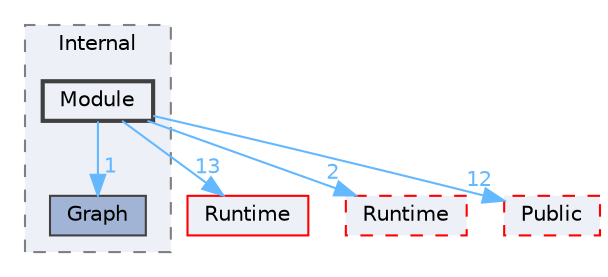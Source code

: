 digraph "Module"
{
 // INTERACTIVE_SVG=YES
 // LATEX_PDF_SIZE
  bgcolor="transparent";
  edge [fontname=Helvetica,fontsize=10,labelfontname=Helvetica,labelfontsize=10];
  node [fontname=Helvetica,fontsize=10,shape=box,height=0.2,width=0.4];
  compound=true
  subgraph clusterdir_9c75991b0a5180e64cb5410561cff2b4 {
    graph [ bgcolor="#edf0f7", pencolor="grey50", label="Internal", fontname=Helvetica,fontsize=10 style="filled,dashed", URL="dir_9c75991b0a5180e64cb5410561cff2b4.html",tooltip=""]
  dir_b1a035754ec3525322c57ef123b3c49c [label="Graph", fillcolor="#a2b4d6", color="grey25", style="filled", URL="dir_b1a035754ec3525322c57ef123b3c49c.html",tooltip=""];
  dir_4504b3321722a6299356d2b652bdd3f3 [label="Module", fillcolor="#edf0f7", color="grey25", style="filled,bold", URL="dir_4504b3321722a6299356d2b652bdd3f3.html",tooltip=""];
  }
  dir_7536b172fbd480bfd146a1b1acd6856b [label="Runtime", fillcolor="#edf0f7", color="red", style="filled", URL="dir_7536b172fbd480bfd146a1b1acd6856b.html",tooltip=""];
  dir_a60e1ce30f7313164a0e11a69cddad56 [label="Runtime", fillcolor="#edf0f7", color="red", style="filled,dashed", URL="dir_a60e1ce30f7313164a0e11a69cddad56.html",tooltip=""];
  dir_d648a13db9274bdc4841efe443a96b2c [label="Public", fillcolor="#edf0f7", color="red", style="filled,dashed", URL="dir_d648a13db9274bdc4841efe443a96b2c.html",tooltip=""];
  dir_4504b3321722a6299356d2b652bdd3f3->dir_7536b172fbd480bfd146a1b1acd6856b [headlabel="13", labeldistance=1.5 headhref="dir_000661_000984.html" href="dir_000661_000984.html" color="steelblue1" fontcolor="steelblue1"];
  dir_4504b3321722a6299356d2b652bdd3f3->dir_a60e1ce30f7313164a0e11a69cddad56 [headlabel="2", labeldistance=1.5 headhref="dir_000661_000983.html" href="dir_000661_000983.html" color="steelblue1" fontcolor="steelblue1"];
  dir_4504b3321722a6299356d2b652bdd3f3->dir_b1a035754ec3525322c57ef123b3c49c [headlabel="1", labeldistance=1.5 headhref="dir_000661_000450.html" href="dir_000661_000450.html" color="steelblue1" fontcolor="steelblue1"];
  dir_4504b3321722a6299356d2b652bdd3f3->dir_d648a13db9274bdc4841efe443a96b2c [headlabel="12", labeldistance=1.5 headhref="dir_000661_000787.html" href="dir_000661_000787.html" color="steelblue1" fontcolor="steelblue1"];
}
